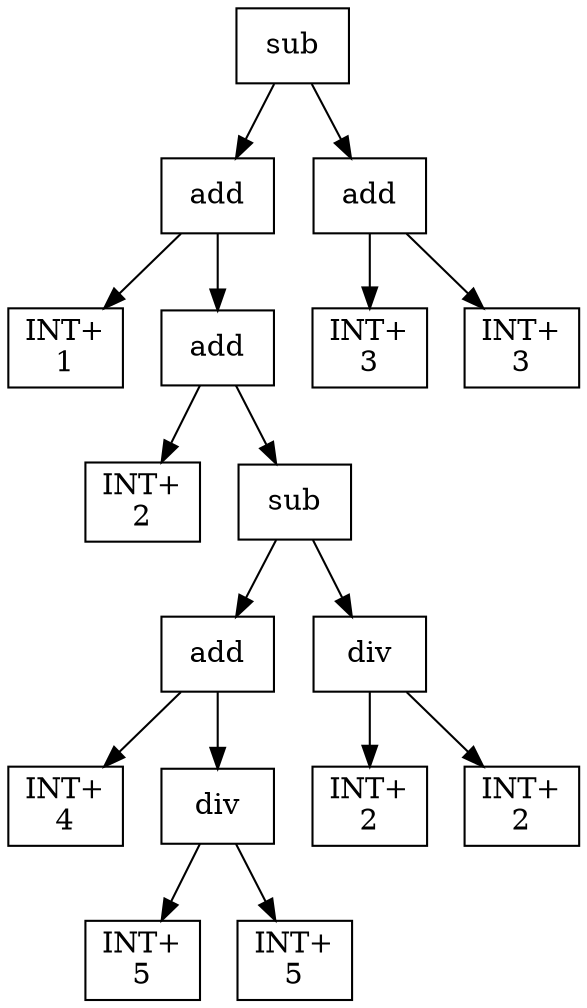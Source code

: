 digraph expr {
  node [shape=box];
  n1 [label="sub"];
  n2 [label="add"];
  n3 [label="INT+\n1"];
  n4 [label="add"];
  n5 [label="INT+\n2"];
  n6 [label="sub"];
  n7 [label="add"];
  n8 [label="INT+\n4"];
  n9 [label="div"];
  n10 [label="INT+\n5"];
  n11 [label="INT+\n5"];
  n9 -> n10;
  n9 -> n11;
  n7 -> n8;
  n7 -> n9;
  n12 [label="div"];
  n13 [label="INT+\n2"];
  n14 [label="INT+\n2"];
  n12 -> n13;
  n12 -> n14;
  n6 -> n7;
  n6 -> n12;
  n4 -> n5;
  n4 -> n6;
  n2 -> n3;
  n2 -> n4;
  n15 [label="add"];
  n16 [label="INT+\n3"];
  n17 [label="INT+\n3"];
  n15 -> n16;
  n15 -> n17;
  n1 -> n2;
  n1 -> n15;
}